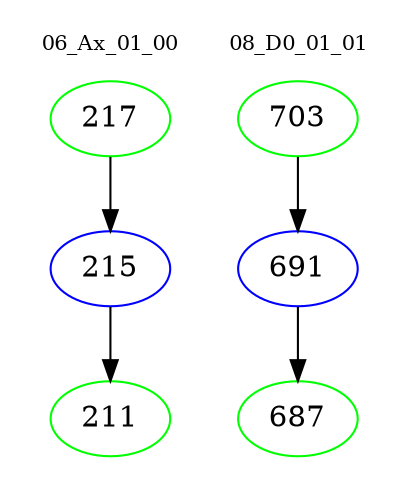 digraph{
subgraph cluster_0 {
color = white
label = "06_Ax_01_00";
fontsize=10;
T0_217 [label="217", color="green"]
T0_217 -> T0_215 [color="black"]
T0_215 [label="215", color="blue"]
T0_215 -> T0_211 [color="black"]
T0_211 [label="211", color="green"]
}
subgraph cluster_1 {
color = white
label = "08_D0_01_01";
fontsize=10;
T1_703 [label="703", color="green"]
T1_703 -> T1_691 [color="black"]
T1_691 [label="691", color="blue"]
T1_691 -> T1_687 [color="black"]
T1_687 [label="687", color="green"]
}
}
